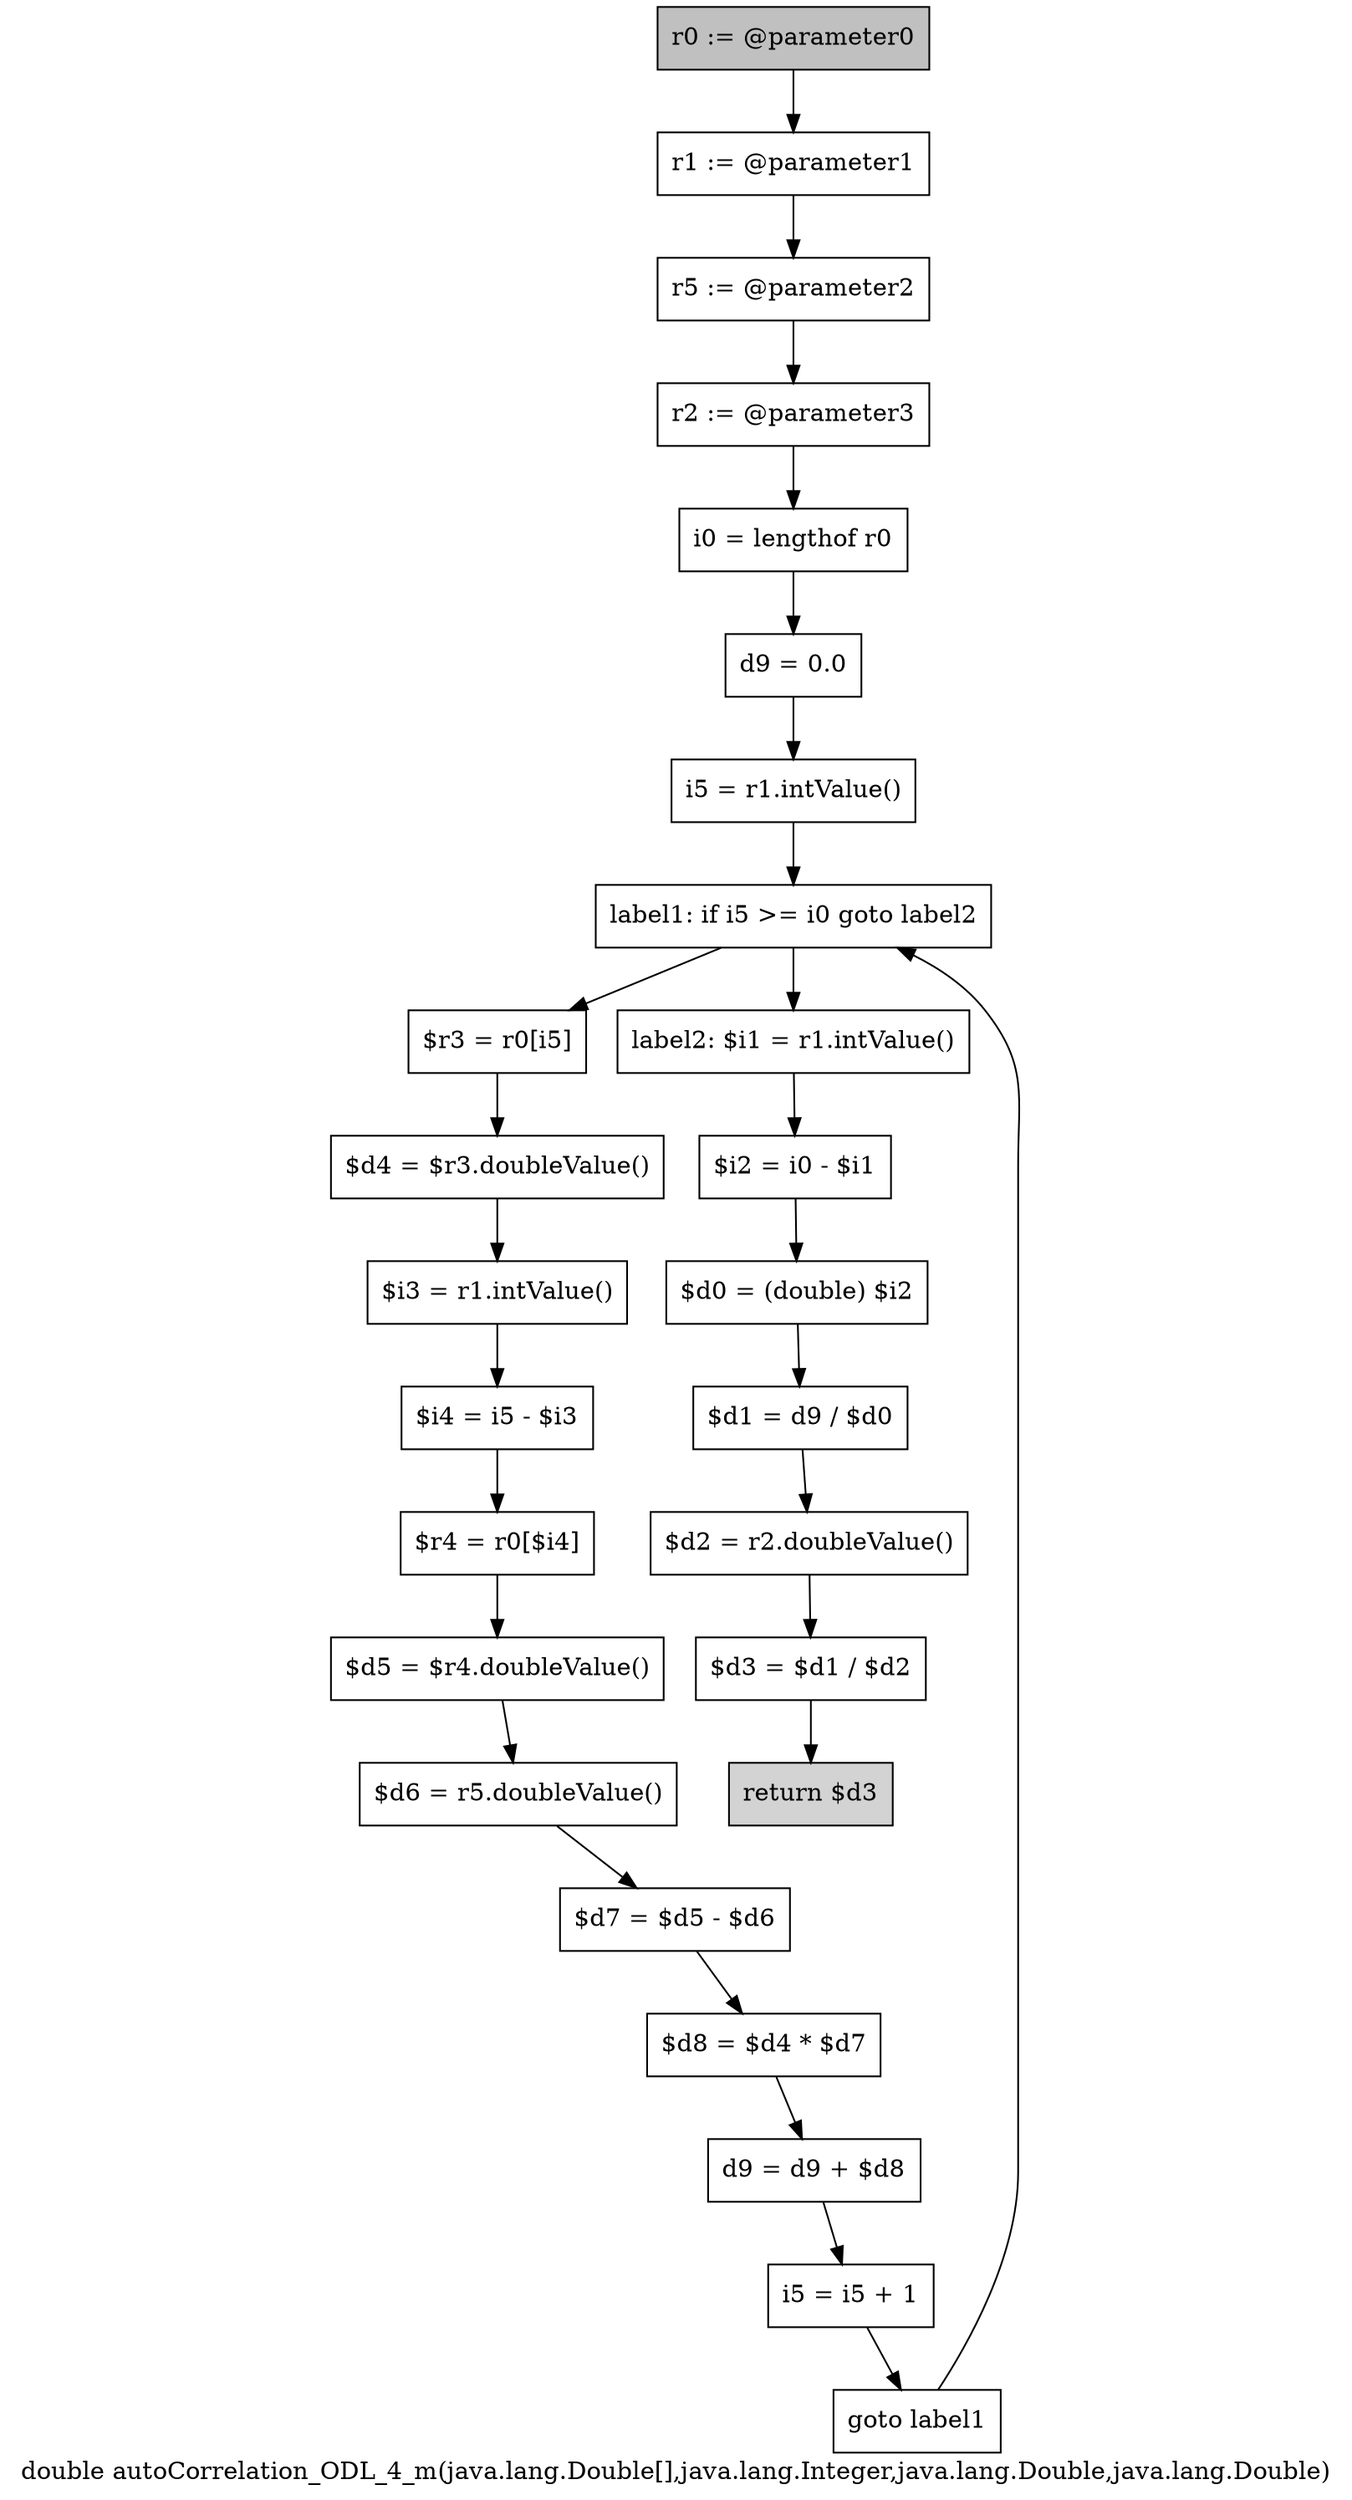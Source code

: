 digraph "double autoCorrelation_ODL_4_m(java.lang.Double[],java.lang.Integer,java.lang.Double,java.lang.Double)" {
    label="double autoCorrelation_ODL_4_m(java.lang.Double[],java.lang.Integer,java.lang.Double,java.lang.Double)";
    node [shape=box];
    "0" [style=filled,fillcolor=gray,label="r0 := @parameter0",];
    "1" [label="r1 := @parameter1",];
    "0"->"1";
    "2" [label="r5 := @parameter2",];
    "1"->"2";
    "3" [label="r2 := @parameter3",];
    "2"->"3";
    "4" [label="i0 = lengthof r0",];
    "3"->"4";
    "5" [label="d9 = 0.0",];
    "4"->"5";
    "6" [label="i5 = r1.intValue()",];
    "5"->"6";
    "7" [label="label1: if i5 >= i0 goto label2",];
    "6"->"7";
    "8" [label="$r3 = r0[i5]",];
    "7"->"8";
    "20" [label="label2: $i1 = r1.intValue()",];
    "7"->"20";
    "9" [label="$d4 = $r3.doubleValue()",];
    "8"->"9";
    "10" [label="$i3 = r1.intValue()",];
    "9"->"10";
    "11" [label="$i4 = i5 - $i3",];
    "10"->"11";
    "12" [label="$r4 = r0[$i4]",];
    "11"->"12";
    "13" [label="$d5 = $r4.doubleValue()",];
    "12"->"13";
    "14" [label="$d6 = r5.doubleValue()",];
    "13"->"14";
    "15" [label="$d7 = $d5 - $d6",];
    "14"->"15";
    "16" [label="$d8 = $d4 * $d7",];
    "15"->"16";
    "17" [label="d9 = d9 + $d8",];
    "16"->"17";
    "18" [label="i5 = i5 + 1",];
    "17"->"18";
    "19" [label="goto label1",];
    "18"->"19";
    "19"->"7";
    "21" [label="$i2 = i0 - $i1",];
    "20"->"21";
    "22" [label="$d0 = (double) $i2",];
    "21"->"22";
    "23" [label="$d1 = d9 / $d0",];
    "22"->"23";
    "24" [label="$d2 = r2.doubleValue()",];
    "23"->"24";
    "25" [label="$d3 = $d1 / $d2",];
    "24"->"25";
    "26" [style=filled,fillcolor=lightgray,label="return $d3",];
    "25"->"26";
}
